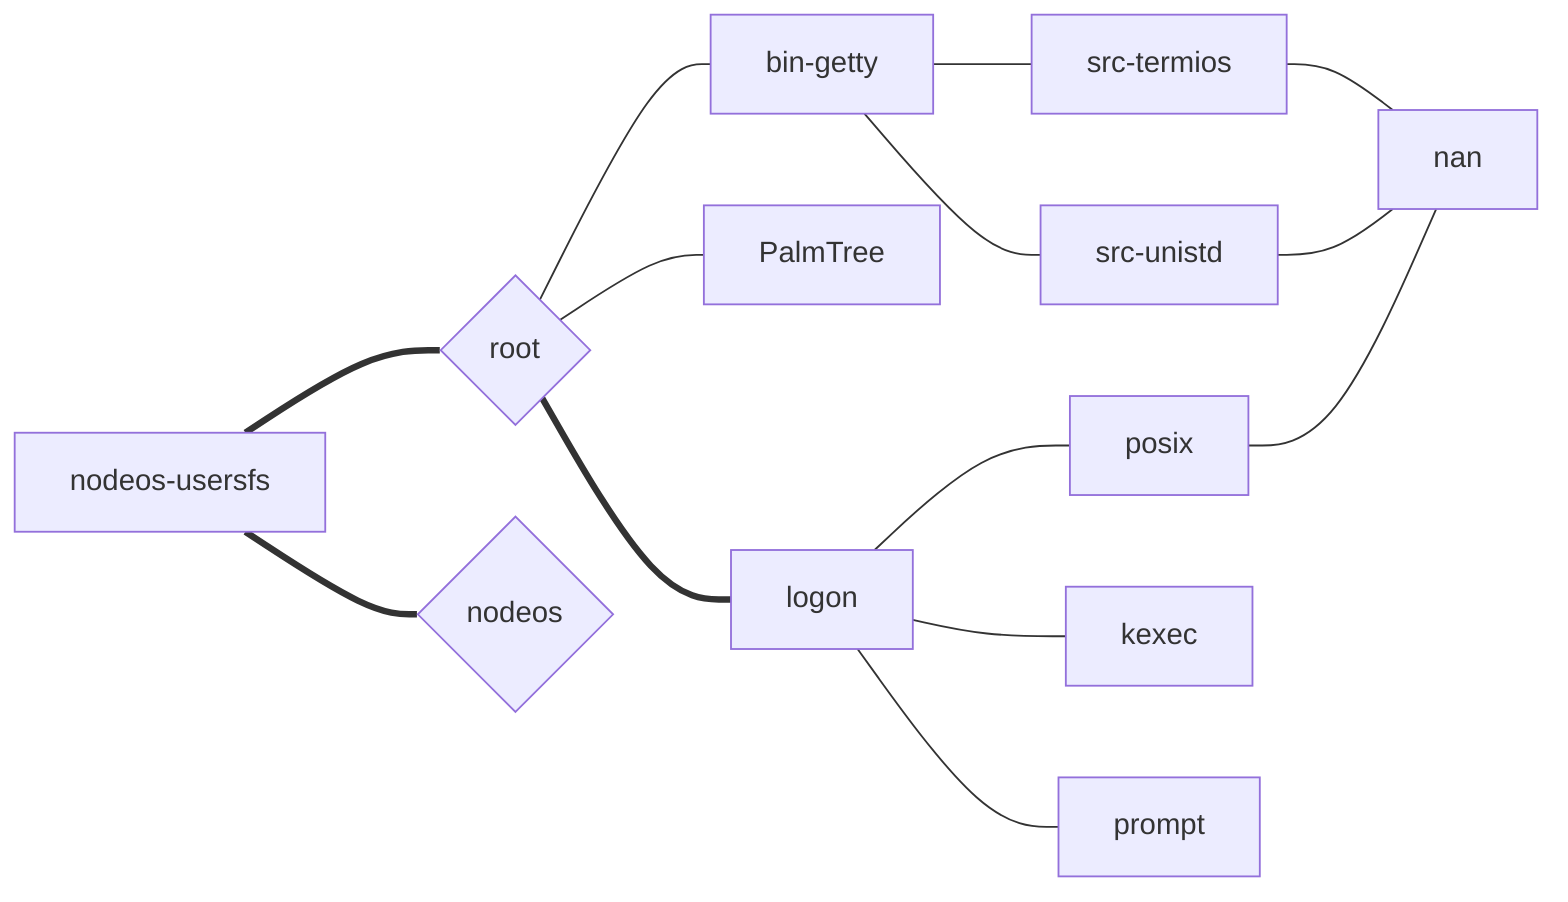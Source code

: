 graph LR
  nodeos-usersfs === root{root}
  nodeos-usersfs === nodeos{nodeos}

  root --- bin-getty
  root --- PalmTree
  root === logon

  bin-getty --- src-termios
  bin-getty --- src-unistd

  logon --- posix
  logon --- kexec
  logon --- prompt

  src-termios --- nan
  src-unistd --- nan

  posix --- nan